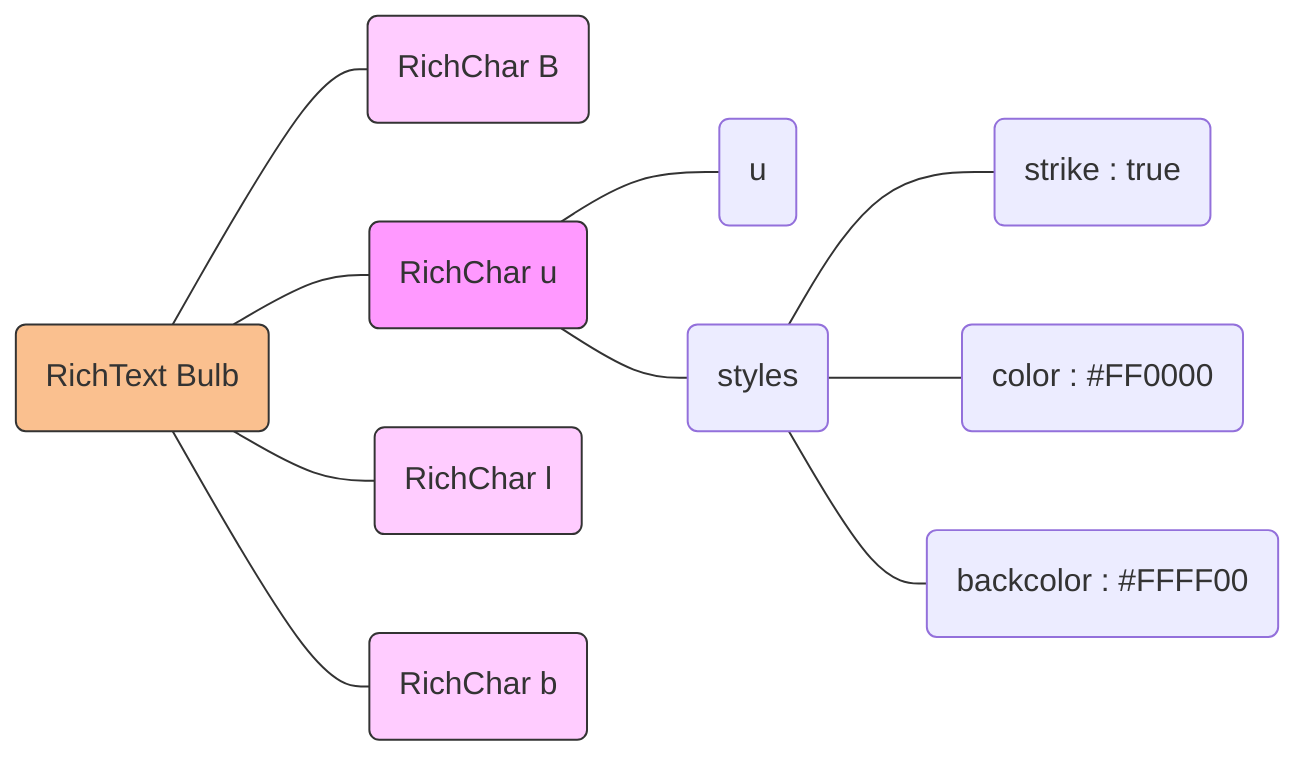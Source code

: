 graph LR

Bulb(RichText Bulb)
rB(RichChar B)
ru(RichChar u)
rl(RichChar l)
rb(RichChar b)

Bulb --- rB
Bulb --- ru
Bulb --- rl
Bulb --- rb

ru --- u(u)
ru --- uStyles(styles)
uStyles --- uUnderline(strike : true)
uStyles --- uColor(color : #FF0000)
uStyles --- uBackcolor(backcolor : #FFFF00)


classDef RichChar fill:#fcf,stroke:#333;
class rb,rl,rB RichChar;

style ru fill:#f9f,stroke:#333;
style Bulb fill:#FAC08F,stroke:#333;